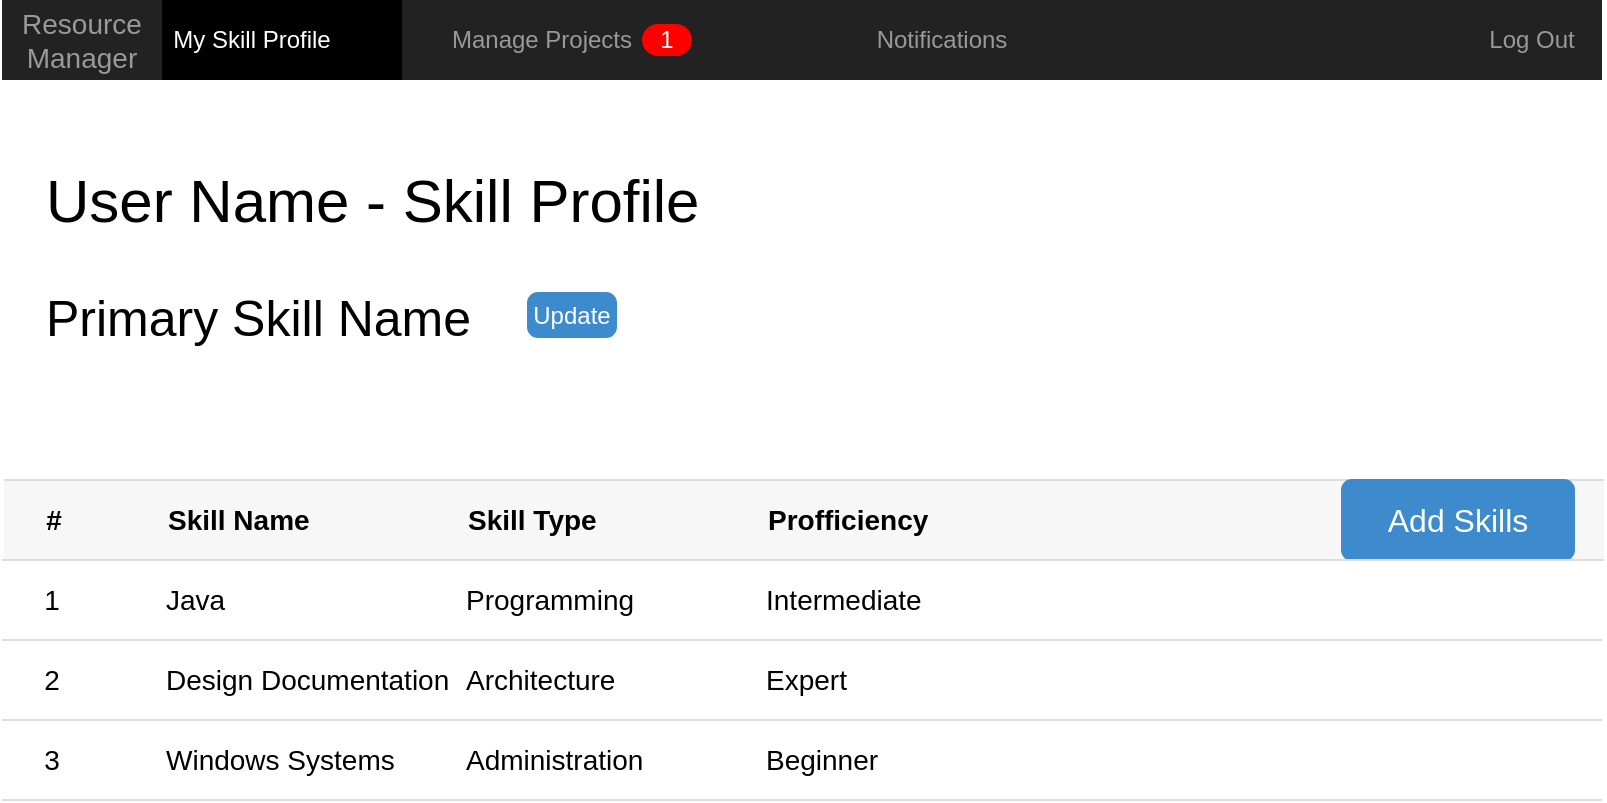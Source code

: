 <mxfile version="10.6.7" type="device"><diagram id="amXanv4LS15i2-RRXyNn" name="Page-1"><mxGraphModel dx="1170" dy="747" grid="1" gridSize="10" guides="1" tooltips="1" connect="1" arrows="1" fold="1" page="1" pageScale="1" pageWidth="850" pageHeight="1100" math="0" shadow="0"><root><mxCell id="0"/><mxCell id="1" parent="0"/><mxCell id="qFMc83wuXNLuEUmBTWD8-1" value="" style="html=1;shadow=0;dashed=0;shape=mxgraph.bootstrap.rect;fillColor=#222222;strokeColor=none;whiteSpace=wrap;" vertex="1" parent="1"><mxGeometry x="40" y="40" width="800" height="40" as="geometry"/></mxCell><mxCell id="qFMc83wuXNLuEUmBTWD8-2" value="Resource Manager" style="html=1;shadow=0;dashed=0;fillColor=none;strokeColor=none;shape=mxgraph.bootstrap.rect;fontColor=#999999;fontSize=14;whiteSpace=wrap;" vertex="1" parent="qFMc83wuXNLuEUmBTWD8-1"><mxGeometry width="80" height="40" as="geometry"/></mxCell><mxCell id="qFMc83wuXNLuEUmBTWD8-3" value="My Skill Profile" style="html=1;shadow=0;dashed=0;shape=mxgraph.bootstrap.rect;fillColor=#000000;strokeColor=none;fontColor=#ffffff;spacingRight=30;whiteSpace=wrap;" vertex="1" parent="qFMc83wuXNLuEUmBTWD8-1"><mxGeometry x="80" width="120" height="40" as="geometry"/></mxCell><mxCell id="qFMc83wuXNLuEUmBTWD8-5" value="Manage Projects" style="html=1;shadow=0;dashed=0;fillColor=none;strokeColor=none;shape=mxgraph.bootstrap.rect;fontColor=#999999;spacingRight=30;whiteSpace=wrap;" vertex="1" parent="qFMc83wuXNLuEUmBTWD8-1"><mxGeometry x="220" width="130" height="40" as="geometry"/></mxCell><mxCell id="qFMc83wuXNLuEUmBTWD8-6" value="1" style="html=1;shadow=0;dashed=0;shape=mxgraph.bootstrap.rrect;rSize=8;fillColor=#ff0000;strokeColor=none;fontColor=#ffffff;whiteSpace=wrap;" vertex="1" parent="qFMc83wuXNLuEUmBTWD8-5"><mxGeometry x="1" y="0.5" width="25" height="16" relative="1" as="geometry"><mxPoint x="-30" y="-8" as="offset"/></mxGeometry></mxCell><mxCell id="qFMc83wuXNLuEUmBTWD8-8" value="Notifications" style="html=1;shadow=0;dashed=0;fillColor=none;strokeColor=none;shape=mxgraph.bootstrap.rect;fontColor=#999999;whiteSpace=wrap;" vertex="1" parent="qFMc83wuXNLuEUmBTWD8-1"><mxGeometry x="435" width="70" height="40" as="geometry"/></mxCell><mxCell id="qFMc83wuXNLuEUmBTWD8-10" value="Log Out" style="html=1;shadow=0;dashed=0;fillColor=none;strokeColor=none;shape=mxgraph.bootstrap.rect;fontColor=#999999;whiteSpace=wrap;" vertex="1" parent="qFMc83wuXNLuEUmBTWD8-1"><mxGeometry x="730" width="70" height="40" as="geometry"/></mxCell><mxCell id="qFMc83wuXNLuEUmBTWD8-22" value="User Name - Skill Profile" style="html=1;shadow=0;dashed=0;shape=mxgraph.bootstrap.rect;strokeColor=none;fillColor=none;fontSize=30;align=left;spacingLeft=10;" vertex="1" parent="1"><mxGeometry x="50" y="120" width="370" height="40" as="geometry"/></mxCell><mxCell id="qFMc83wuXNLuEUmBTWD8-23" value="Primary Skill Name" style="html=1;shadow=0;dashed=0;shape=mxgraph.bootstrap.rect;strokeColor=none;fillColor=none;fontSize=25;align=left;spacingLeft=10;" vertex="1" parent="1"><mxGeometry x="50" y="180" width="250" height="35" as="geometry"/></mxCell><mxCell id="qFMc83wuXNLuEUmBTWD8-24" value="Update" style="html=1;shadow=0;dashed=0;shape=mxgraph.bootstrap.rrect;rSize=5;fillColor=#3D8BCD;align=center;strokeColor=#3D8BCD;fontColor=#ffffff;fontSize=12;whiteSpace=wrap;" vertex="1" parent="1"><mxGeometry x="303" y="186.5" width="44" height="22" as="geometry"/></mxCell><mxCell id="qFMc83wuXNLuEUmBTWD8-40" value="" style="html=1;shadow=0;dashed=0;shape=partialRectangle;top=0;bottom=0;right=0;left=0;strokeColor=#dddddd;fillColor=#ffffff;" vertex="1" parent="1"><mxGeometry x="40" y="280" width="800" height="160" as="geometry"/></mxCell><mxCell id="qFMc83wuXNLuEUmBTWD8-41" value="" style="html=1;shadow=0;dashed=0;shape=mxgraph.bootstrap.horLines;strokeColor=inherit;fillColor=#000000;fillOpacity=3;resizeWidth=1;" vertex="1" parent="qFMc83wuXNLuEUmBTWD8-40"><mxGeometry width="800" height="40" relative="1" as="geometry"><mxPoint x="1" as="offset"/></mxGeometry></mxCell><mxCell id="qFMc83wuXNLuEUmBTWD8-42" value="#" style="html=1;shadow=0;dashed=0;shape=mxgraph.bootstrap.rect;strokeColor=none;fillColor=none;fontSize=14;fontStyle=1;whiteSpace=wrap;resizeHeight=1;" vertex="1" parent="qFMc83wuXNLuEUmBTWD8-41"><mxGeometry width="50" height="40" relative="1" as="geometry"/></mxCell><mxCell id="qFMc83wuXNLuEUmBTWD8-43" value="Skill Name" style="html=1;shadow=0;dashed=0;shape=mxgraph.bootstrap.rect;strokeColor=none;fillColor=none;fontSize=14;fontStyle=1;align=left;whiteSpace=wrap;resizeHeight=1;" vertex="1" parent="qFMc83wuXNLuEUmBTWD8-41"><mxGeometry width="150" height="40" relative="1" as="geometry"><mxPoint x="80" as="offset"/></mxGeometry></mxCell><mxCell id="qFMc83wuXNLuEUmBTWD8-44" value="Skill Type" style="html=1;shadow=0;dashed=0;shape=mxgraph.bootstrap.rect;strokeColor=none;fillColor=none;fontSize=14;fontStyle=1;align=left;whiteSpace=wrap;resizeHeight=1;" vertex="1" parent="qFMc83wuXNLuEUmBTWD8-41"><mxGeometry width="150" height="40" relative="1" as="geometry"><mxPoint x="230" as="offset"/></mxGeometry></mxCell><mxCell id="qFMc83wuXNLuEUmBTWD8-45" value="Profficiency" style="html=1;shadow=0;dashed=0;shape=mxgraph.bootstrap.rect;strokeColor=none;fillColor=none;fontSize=14;fontStyle=1;align=left;whiteSpace=wrap;resizeHeight=1;" vertex="1" parent="qFMc83wuXNLuEUmBTWD8-41"><mxGeometry width="150" height="40" relative="1" as="geometry"><mxPoint x="380" as="offset"/></mxGeometry></mxCell><mxCell id="qFMc83wuXNLuEUmBTWD8-69" value="Add Skills" style="html=1;shadow=0;dashed=0;shape=mxgraph.bootstrap.rrect;rSize=5;fillColor=#3D8BCD;align=center;strokeColor=#3D8BCD;fontColor=#ffffff;fontSize=16;whiteSpace=wrap;" vertex="1" parent="qFMc83wuXNLuEUmBTWD8-41"><mxGeometry x="669" width="116" height="40" as="geometry"/></mxCell><mxCell id="qFMc83wuXNLuEUmBTWD8-48" value="" style="strokeColor=inherit;fillColor=inherit;gradientColor=inherit;html=1;shadow=0;dashed=0;shape=mxgraph.bootstrap.horLines;resizeWidth=1;" vertex="1" parent="qFMc83wuXNLuEUmBTWD8-40"><mxGeometry width="800" height="40" relative="1" as="geometry"><mxPoint y="40" as="offset"/></mxGeometry></mxCell><mxCell id="qFMc83wuXNLuEUmBTWD8-49" value="1" style="html=1;shadow=0;dashed=0;shape=mxgraph.bootstrap.rect;strokeColor=none;fillColor=none;fontSize=14;whiteSpace=wrap;resizeHeight=1;" vertex="1" parent="qFMc83wuXNLuEUmBTWD8-48"><mxGeometry width="50" height="40" relative="1" as="geometry"/></mxCell><mxCell id="qFMc83wuXNLuEUmBTWD8-50" value="Java" style="html=1;shadow=0;dashed=0;shape=mxgraph.bootstrap.rect;strokeColor=none;fillColor=none;fontSize=14;align=left;whiteSpace=wrap;resizeHeight=1;" vertex="1" parent="qFMc83wuXNLuEUmBTWD8-48"><mxGeometry width="150" height="40" relative="1" as="geometry"><mxPoint x="80" as="offset"/></mxGeometry></mxCell><mxCell id="qFMc83wuXNLuEUmBTWD8-51" value="Programming" style="html=1;shadow=0;dashed=0;shape=mxgraph.bootstrap.rect;strokeColor=none;fillColor=none;fontSize=14;align=left;whiteSpace=wrap;resizeHeight=1;" vertex="1" parent="qFMc83wuXNLuEUmBTWD8-48"><mxGeometry width="150" height="40" relative="1" as="geometry"><mxPoint x="230" as="offset"/></mxGeometry></mxCell><mxCell id="qFMc83wuXNLuEUmBTWD8-52" value="Intermediate" style="html=1;shadow=0;dashed=0;shape=mxgraph.bootstrap.rect;strokeColor=none;fillColor=none;fontSize=14;align=left;whiteSpace=wrap;resizeHeight=1;" vertex="1" parent="qFMc83wuXNLuEUmBTWD8-48"><mxGeometry width="150" height="40" relative="1" as="geometry"><mxPoint x="380" as="offset"/></mxGeometry></mxCell><mxCell id="qFMc83wuXNLuEUmBTWD8-55" value="" style="strokeColor=inherit;fillColor=inherit;gradientColor=inherit;html=1;shadow=0;dashed=0;shape=mxgraph.bootstrap.horLines;resizeWidth=1;" vertex="1" parent="qFMc83wuXNLuEUmBTWD8-40"><mxGeometry width="800" height="40" relative="1" as="geometry"><mxPoint y="80" as="offset"/></mxGeometry></mxCell><mxCell id="qFMc83wuXNLuEUmBTWD8-56" value="2" style="html=1;shadow=0;dashed=0;shape=mxgraph.bootstrap.rect;strokeColor=none;fillColor=none;fontSize=14;whiteSpace=wrap;resizeHeight=1;" vertex="1" parent="qFMc83wuXNLuEUmBTWD8-55"><mxGeometry width="50" height="40" relative="1" as="geometry"/></mxCell><mxCell id="qFMc83wuXNLuEUmBTWD8-57" value="Design Documentation" style="html=1;shadow=0;dashed=0;shape=mxgraph.bootstrap.rect;strokeColor=none;fillColor=none;fontSize=14;align=left;whiteSpace=wrap;resizeHeight=1;" vertex="1" parent="qFMc83wuXNLuEUmBTWD8-55"><mxGeometry width="150" height="40" relative="1" as="geometry"><mxPoint x="80" as="offset"/></mxGeometry></mxCell><mxCell id="qFMc83wuXNLuEUmBTWD8-58" value="Architecture" style="html=1;shadow=0;dashed=0;shape=mxgraph.bootstrap.rect;strokeColor=none;fillColor=none;fontSize=14;align=left;whiteSpace=wrap;resizeHeight=1;" vertex="1" parent="qFMc83wuXNLuEUmBTWD8-55"><mxGeometry width="150" height="40" relative="1" as="geometry"><mxPoint x="230" as="offset"/></mxGeometry></mxCell><mxCell id="qFMc83wuXNLuEUmBTWD8-59" value="Expert" style="html=1;shadow=0;dashed=0;shape=mxgraph.bootstrap.rect;strokeColor=none;fillColor=none;fontSize=14;align=left;whiteSpace=wrap;resizeHeight=1;" vertex="1" parent="qFMc83wuXNLuEUmBTWD8-55"><mxGeometry width="150" height="40" relative="1" as="geometry"><mxPoint x="380" as="offset"/></mxGeometry></mxCell><mxCell id="qFMc83wuXNLuEUmBTWD8-62" value="" style="strokeColor=inherit;fillColor=inherit;gradientColor=inherit;html=1;shadow=0;dashed=0;shape=mxgraph.bootstrap.horLines;resizeWidth=1;" vertex="1" parent="qFMc83wuXNLuEUmBTWD8-40"><mxGeometry width="800" height="40" relative="1" as="geometry"><mxPoint y="120" as="offset"/></mxGeometry></mxCell><mxCell id="qFMc83wuXNLuEUmBTWD8-63" value="3" style="html=1;shadow=0;dashed=0;shape=mxgraph.bootstrap.rect;strokeColor=none;fillColor=none;fontSize=14;whiteSpace=wrap;resizeHeight=1;" vertex="1" parent="qFMc83wuXNLuEUmBTWD8-62"><mxGeometry width="50" height="40" relative="1" as="geometry"/></mxCell><mxCell id="qFMc83wuXNLuEUmBTWD8-64" value="Windows Systems" style="html=1;shadow=0;dashed=0;shape=mxgraph.bootstrap.rect;strokeColor=none;fillColor=none;fontSize=14;align=left;whiteSpace=wrap;resizeHeight=1;" vertex="1" parent="qFMc83wuXNLuEUmBTWD8-62"><mxGeometry width="150" height="40" relative="1" as="geometry"><mxPoint x="80" as="offset"/></mxGeometry></mxCell><mxCell id="qFMc83wuXNLuEUmBTWD8-65" value="Administration" style="html=1;shadow=0;dashed=0;shape=mxgraph.bootstrap.rect;strokeColor=none;fillColor=none;fontSize=14;align=left;whiteSpace=wrap;resizeHeight=1;" vertex="1" parent="qFMc83wuXNLuEUmBTWD8-62"><mxGeometry width="150" height="40" relative="1" as="geometry"><mxPoint x="230" as="offset"/></mxGeometry></mxCell><mxCell id="qFMc83wuXNLuEUmBTWD8-66" value="Beginner" style="html=1;shadow=0;dashed=0;shape=mxgraph.bootstrap.rect;strokeColor=none;fillColor=none;fontSize=14;align=left;whiteSpace=wrap;resizeHeight=1;" vertex="1" parent="qFMc83wuXNLuEUmBTWD8-62"><mxGeometry width="150" height="40" relative="1" as="geometry"><mxPoint x="380" as="offset"/></mxGeometry></mxCell></root></mxGraphModel></diagram></mxfile>